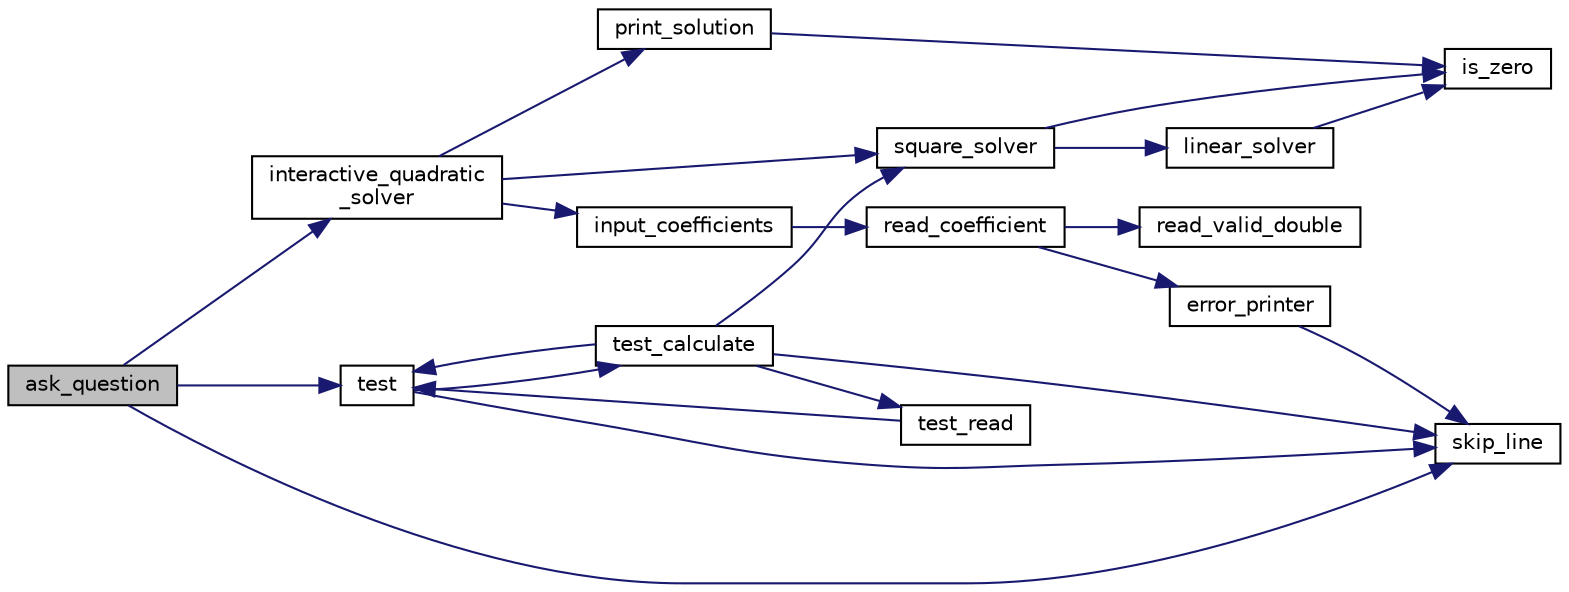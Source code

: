 digraph "ask_question"
{
 // LATEX_PDF_SIZE
  edge [fontname="Helvetica",fontsize="10",labelfontname="Helvetica",labelfontsize="10"];
  node [fontname="Helvetica",fontsize="10",shape=record];
  rankdir="LR";
  Node1 [label="ask_question",height=0.2,width=0.4,color="black", fillcolor="grey75", style="filled", fontcolor="black",tooltip=" "];
  Node1 -> Node2 [color="midnightblue",fontsize="10",style="solid",fontname="Helvetica"];
  Node2 [label="interactive_quadratic\l_solver",height=0.2,width=0.4,color="black", fillcolor="white", style="filled",URL="$question_8cpp.html#a02f6a66242172ced5e7694a59c5c7f63",tooltip=" "];
  Node2 -> Node3 [color="midnightblue",fontsize="10",style="solid",fontname="Helvetica"];
  Node3 [label="input_coefficients",height=0.2,width=0.4,color="black", fillcolor="white", style="filled",URL="$read__print_8cpp.html#a8fabb6bc4005e0a964b5f00211f6b45a",tooltip=" "];
  Node3 -> Node4 [color="midnightblue",fontsize="10",style="solid",fontname="Helvetica"];
  Node4 [label="read_coefficient",height=0.2,width=0.4,color="black", fillcolor="white", style="filled",URL="$read__print_8cpp.html#a32e0ba446aec3661b7a7e6ca8e06c088",tooltip=" "];
  Node4 -> Node5 [color="midnightblue",fontsize="10",style="solid",fontname="Helvetica"];
  Node5 [label="error_printer",height=0.2,width=0.4,color="black", fillcolor="white", style="filled",URL="$error_8cpp.html#a12e2b8237677e38e9dfeb4f6e86154f5",tooltip=" "];
  Node5 -> Node6 [color="midnightblue",fontsize="10",style="solid",fontname="Helvetica"];
  Node6 [label="skip_line",height=0.2,width=0.4,color="black", fillcolor="white", style="filled",URL="$read__print_8cpp.html#a414daf603ed0764e620c131477f3716e",tooltip=" "];
  Node4 -> Node7 [color="midnightblue",fontsize="10",style="solid",fontname="Helvetica"];
  Node7 [label="read_valid_double",height=0.2,width=0.4,color="black", fillcolor="white", style="filled",URL="$read__print_8cpp.html#afe983e3d4358ebbb20b10645caf9f2a3",tooltip=" "];
  Node2 -> Node8 [color="midnightblue",fontsize="10",style="solid",fontname="Helvetica"];
  Node8 [label="print_solution",height=0.2,width=0.4,color="black", fillcolor="white", style="filled",URL="$read__print_8cpp.html#a38dbfacccb0dd11c32685c7573127a9f",tooltip=" "];
  Node8 -> Node9 [color="midnightblue",fontsize="10",style="solid",fontname="Helvetica"];
  Node9 [label="is_zero",height=0.2,width=0.4,color="black", fillcolor="white", style="filled",URL="$solver_8cpp.html#a5f362d0ded3cfb385be07e61a70d41cf",tooltip=" "];
  Node2 -> Node10 [color="midnightblue",fontsize="10",style="solid",fontname="Helvetica"];
  Node10 [label="square_solver",height=0.2,width=0.4,color="black", fillcolor="white", style="filled",URL="$solver_8cpp.html#a677cad337c0dc50f5e67b3a3b9988dfe",tooltip=" "];
  Node10 -> Node9 [color="midnightblue",fontsize="10",style="solid",fontname="Helvetica"];
  Node10 -> Node11 [color="midnightblue",fontsize="10",style="solid",fontname="Helvetica"];
  Node11 [label="linear_solver",height=0.2,width=0.4,color="black", fillcolor="white", style="filled",URL="$solver_8cpp.html#aefb4bc300b8ba34c80ead6b6fcfbfe14",tooltip=" "];
  Node11 -> Node9 [color="midnightblue",fontsize="10",style="solid",fontname="Helvetica"];
  Node1 -> Node6 [color="midnightblue",fontsize="10",style="solid",fontname="Helvetica"];
  Node1 -> Node12 [color="midnightblue",fontsize="10",style="solid",fontname="Helvetica"];
  Node12 [label="test",height=0.2,width=0.4,color="black", fillcolor="white", style="filled",URL="$question_8cpp.html#a6e67cad071846f1142f8ef33043c4fc4",tooltip=" "];
  Node12 -> Node6 [color="midnightblue",fontsize="10",style="solid",fontname="Helvetica"];
  Node12 -> Node13 [color="midnightblue",fontsize="10",style="solid",fontname="Helvetica"];
  Node13 [label="test_calculate",height=0.2,width=0.4,color="black", fillcolor="white", style="filled",URL="$squaresolver_8hpp.html#a1dd80a1428e6a8704bf5ad81f5055357",tooltip=" "];
  Node13 -> Node6 [color="midnightblue",fontsize="10",style="solid",fontname="Helvetica"];
  Node13 -> Node10 [color="midnightblue",fontsize="10",style="solid",fontname="Helvetica"];
  Node13 -> Node12 [color="midnightblue",fontsize="10",style="solid",fontname="Helvetica"];
  Node13 -> Node14 [color="midnightblue",fontsize="10",style="solid",fontname="Helvetica"];
  Node14 [label="test_read",height=0.2,width=0.4,color="black", fillcolor="white", style="filled",URL="$test_8cpp.html#a4f1182d69b41a2b8716433b4cd2f88bb",tooltip=" "];
  Node14 -> Node12 [color="midnightblue",fontsize="10",style="solid",fontname="Helvetica"];
}
